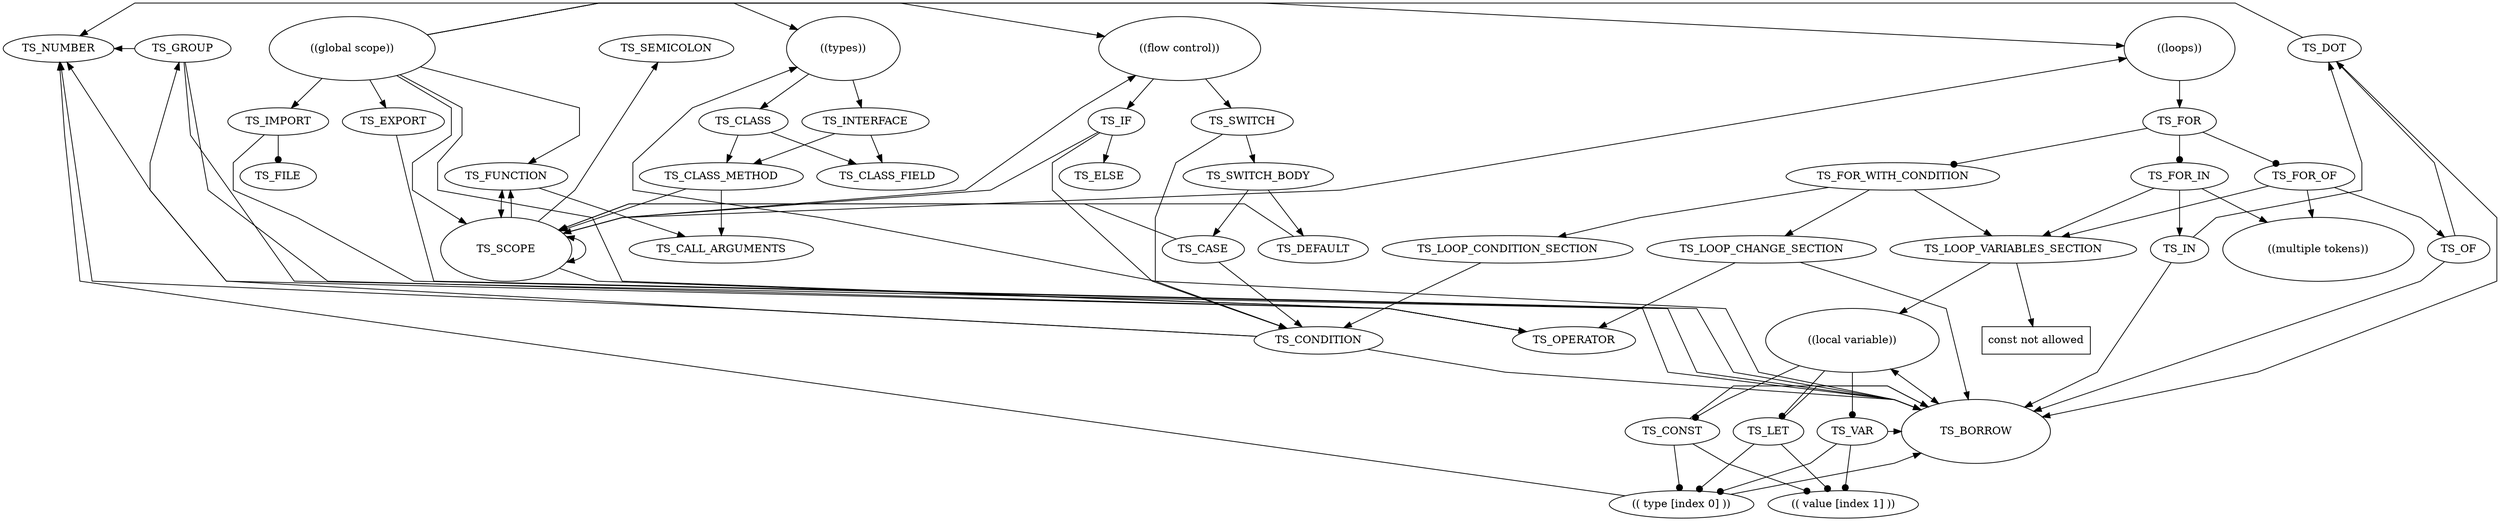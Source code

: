 digraph for_children {
  resolution=300.0;
  center=1;
  splines=polyline;

  subgraph borrows {
    pack = true;
    packMode = clust;
    pad=2.0;
    page = 1;

    TS_BORROW [ margin=0.3 page=1 pos="0.0,0.5" ];
  }

  subgraph variables {
    pack = true;
    packMode = clust;
    pad=2.0;
    page = 2;

    TS_LOCAL_VARIABLE [ label="((local variable))" margin=0.3 ];

    TS_LOCAL_VARIABLE -> TS_CONST [ arrowhead="dot" ];
    TS_LOCAL_VARIABLE -> TS_LET [ arrowhead="dot" ];
    TS_LOCAL_VARIABLE -> TS_VAR [ arrowhead="dot" ];
    TS_LOCAL_VARIABLE -> TS_BORROW [ dir=both ];

    TS_CONST -> TS_BORROW [ constraint=false ];
    TS_LET -> TS_BORROW [ constraint=false ];
    TS_VAR -> TS_BORROW [ constraint=false ];

    TS_CONST_NOT_ALLOWED [ label = "const not allowed" shape = box constraint = false ];

    subgraph variables_entries {
      pack = true;
      packMode = clust;
      page = 3;

      TS_LOCAL_VARIABLE_TYPE [ label="(( type [index 0] ))" ];
      TS_LOCAL_VARIABLE_VALUE [ label="(( value [index 1] ))" arrowhead="dot" ];
    }

    TS_LET -> { TS_LOCAL_VARIABLE_TYPE, TS_LOCAL_VARIABLE_VALUE } [ arrowhead="dot" constraint = true ];
    TS_VAR -> { TS_LOCAL_VARIABLE_TYPE, TS_LOCAL_VARIABLE_VALUE } [ arrowhead="dot" constraint = true ];
    TS_CONST -> { TS_LOCAL_VARIABLE_TYPE, TS_LOCAL_VARIABLE_VALUE } [ arrowhead="dot" constraint = true ];

    TS_LOCAL_VARIABLE_TYPE -> { TS_BORROW, TS_NUMBER } [ constraint=false ];
  }

  subgraph conditions {
    pack = true;
    packMode = clust;
    pad=2.0;
    page = 5;

    TS_CONDITION -> { TS_BORROW, TS_GROUP, TS_NUMBER } [ constraint = false ];
  }


  subgraph global {
    pack = true;
    packMode = clust;
    center=1;
    pad=2.0;
    page = 6;

    TS_GLOBAL_SCOPE [ label="((global scope))" pad=1.3 margin=0.3 page=1 root=true ];

    subgraph global_only {
      pack = true;
      packMode = clust;
      pad=2.0;
      page = 7;

      TS_IMPORT -> TS_BORROW [ constraint=false ];
      TS_EXPORT -> TS_BORROW [ constraint=false ];
      TS_IMPORT -> TS_FILE [ constraint=true arrowhead=dot ];

      TS_GLOBAL_SCOPE -> { TS_EXPORT, TS_IMPORT } [ constraint=true ];
    }
  }

  subgraph scope {
    pack = true;
    packMode = clust;
    pad=2.0;
    page = 8;

    TS_SCOPE [ margin=0.3 ];

    TS_SCOPE -> { TS_SCOPE } [ constraint = true dir = both ];
    TS_SCOPE -> { TS_SEMICOLON } [ constraint = false ];
    TS_GLOBAL_SCOPE -> { TS_SCOPE } [ constraint = false ];
  }

  subgraph operators {
    pack = true;
    packMode = clust;
    pad=2.0;
    page = 4;

    TS_OPERATOR [ pag=2.0 page=3 ];

    TS_OPERATOR -> { TS_NUMBER, TS_NUMBER } [ constraint = false ];
    TS_DOT -> { TS_BORROW, TS_NUMBER } [ constraint = false ];
    TS_IN -> { TS_BORROW, TS_DOT } [ constraint = false ];
    TS_OF -> { TS_BORROW, TS_DOT } [ constraint = false ];

    TS_SCOPE -> { TS_OPERATOR } [ constraint = false ];
    TS_GLOBAL_SCOPE -> { TS_OPERATOR } [ constraint = false ];
  }

  subgraph functions {
    pack = true;
    packMode = clust;
    pad=2.0;
    page = 9;

    TS_FUNCTION -> TS_CALL_ARGUMENTS;
    TS_FUNCTION -> TS_SCOPE [ dir="both" ];

    TS_SCOPE -> { TS_FUNCTION } [ constraint = false ];
    TS_GLOBAL_SCOPE -> { TS_FUNCTION } [ constraint = false ];
  }

  subgraph flow_control {
    pack = true;
    packMode = clust;
    pad = 2.0;
    page = 10;

    TS_FLOW_CONTROL [ label = "((flow control))" margin = 0.3 ];
    TS_GLOBAL_SCOPE -> TS_FLOW_CONTROL [ constraint = false ];
    TS_SCOPE -> TS_FLOW_CONTROL [ constraint = false ];

    subgraph if {
      pack = true;
      packMode = clust;
      pad = 2.0;
      page = 101;

      TS_FLOW_CONTROL -> TS_IF [ constraint = true ];

      TS_IF -> { TS_CONDITION, TS_SCOPE } [ constraint = false ];
      TS_IF -> TS_ELSE [ constraint = true ];
    }

    subgraph switch {
      pack = true;
      packMode = clust;
      pad=2.0;
      page = 102;

      TS_FLOW_CONTROL -> TS_SWITCH [ constraint = true ];

      TS_SWITCH -> TS_CONDITION [ constraint = false ];
      TS_SWITCH -> TS_SWITCH_BODY [ constraint = true ];

      TS_SWITCH_BODY -> { TS_CASE, TS_DEFAULT } [ constraint = true ];
      TS_CASE -> TS_SCOPE [ constraint = false ];
      TS_CASE -> TS_CONDITION [ constraint = true ];
      TS_DEFAULT -> TS_SCOPE [ constraint=false ];
    }
  }

  subgraph types {
    pack = true;
    packMode = clust;
    pad=2.0;
    page = 12;

    TS_TYPES [ label = "((types))" margin=0.3 ]
      TS_TYPES -> { TS_CLASS, TS_INTERFACE } [ constraint = true ];
    TS_BORROW -> TS_TYPES [ constraint = false ];
    TS_GLOBAL_SCOPE -> TS_TYPES [ constraint = false ];

    TS_CLASS -> { TS_CLASS_METHOD, TS_CLASS_FIELD };

    TS_INTERFACE -> { TS_CLASS_FIELD, TS_CLASS_METHOD };

    TS_CLASS_METHOD -> { TS_CALL_ARGUMENTS, TS_SCOPE };
  }

  subgraph groups {
    pad=2.0;
    pack = true;
    packMode = clust;
    page = 13;

    TS_GROUP -> { TS_OPERATOR, TS_NUMBER, TS_BORROW } [ constraint = false ];
  }

  subgraph loops {
    pack = true;
    packMode = clust;
    center=1;
    pad=2.0;
    page = 14;

    TS_LOOPS [ label = "((loops))" margin = 0.3 ];

    TS_GLOBAL_SCOPE -> TS_LOOPS [ constraint = false ];
    TS_SCOPE -> TS_LOOPS [ constraint = false ];

    subgraph for {
      pack = true;
      packMode = clust;
      label="for";
      center=1;
      pad=2.0;
      page = 141;

      TS_FOR [ pad=5.0 page=6 ];

      TS_FOR_COLLECTION [ label="((multiple tokens))" margin = 0.3 ];

      TS_FOR -> TS_FOR_WITH_CONDITION [ arrowhead="dot" ];
      TS_FOR -> TS_FOR_IN [ arrowhead="dot" ];
      TS_FOR -> TS_FOR_OF [ arrowhead="dot" ];

      TS_LOOPS -> TS_FOR [ constraint=true ];

      subgraph for_with_condition {
        TS_FOR_WITH_CONDITION -> TS_LOOP_VARIABLES_SECTION;
        TS_FOR_WITH_CONDITION -> TS_LOOP_CONDITION_SECTION;
        TS_FOR_WITH_CONDITION -> TS_LOOP_CHANGE_SECTION;
      }

      subgraph for_in {
        TS_FOR_IN -> TS_LOOP_VARIABLES_SECTION;
        TS_FOR_IN -> TS_IN;
        TS_FOR_IN -> TS_FOR_COLLECTION;
      }

      subgraph for_of {
        TS_FOR_OF -> TS_LOOP_VARIABLES_SECTION;
        TS_FOR_OF -> TS_OF;
        TS_FOR_OF -> TS_FOR_COLLECTION;
      }

      TS_LOOP_VARIABLES_SECTION -> TS_LOCAL_VARIABLE;
      TS_LOOP_VARIABLES_SECTION -> TS_CONST_NOT_ALLOWED;

      TS_LOOP_CONDITION_SECTION -> TS_CONDITION;
      TS_LOOP_CHANGE_SECTION -> TS_BORROW;
      TS_LOOP_CHANGE_SECTION -> TS_OPERATOR;
    }

  }
}
